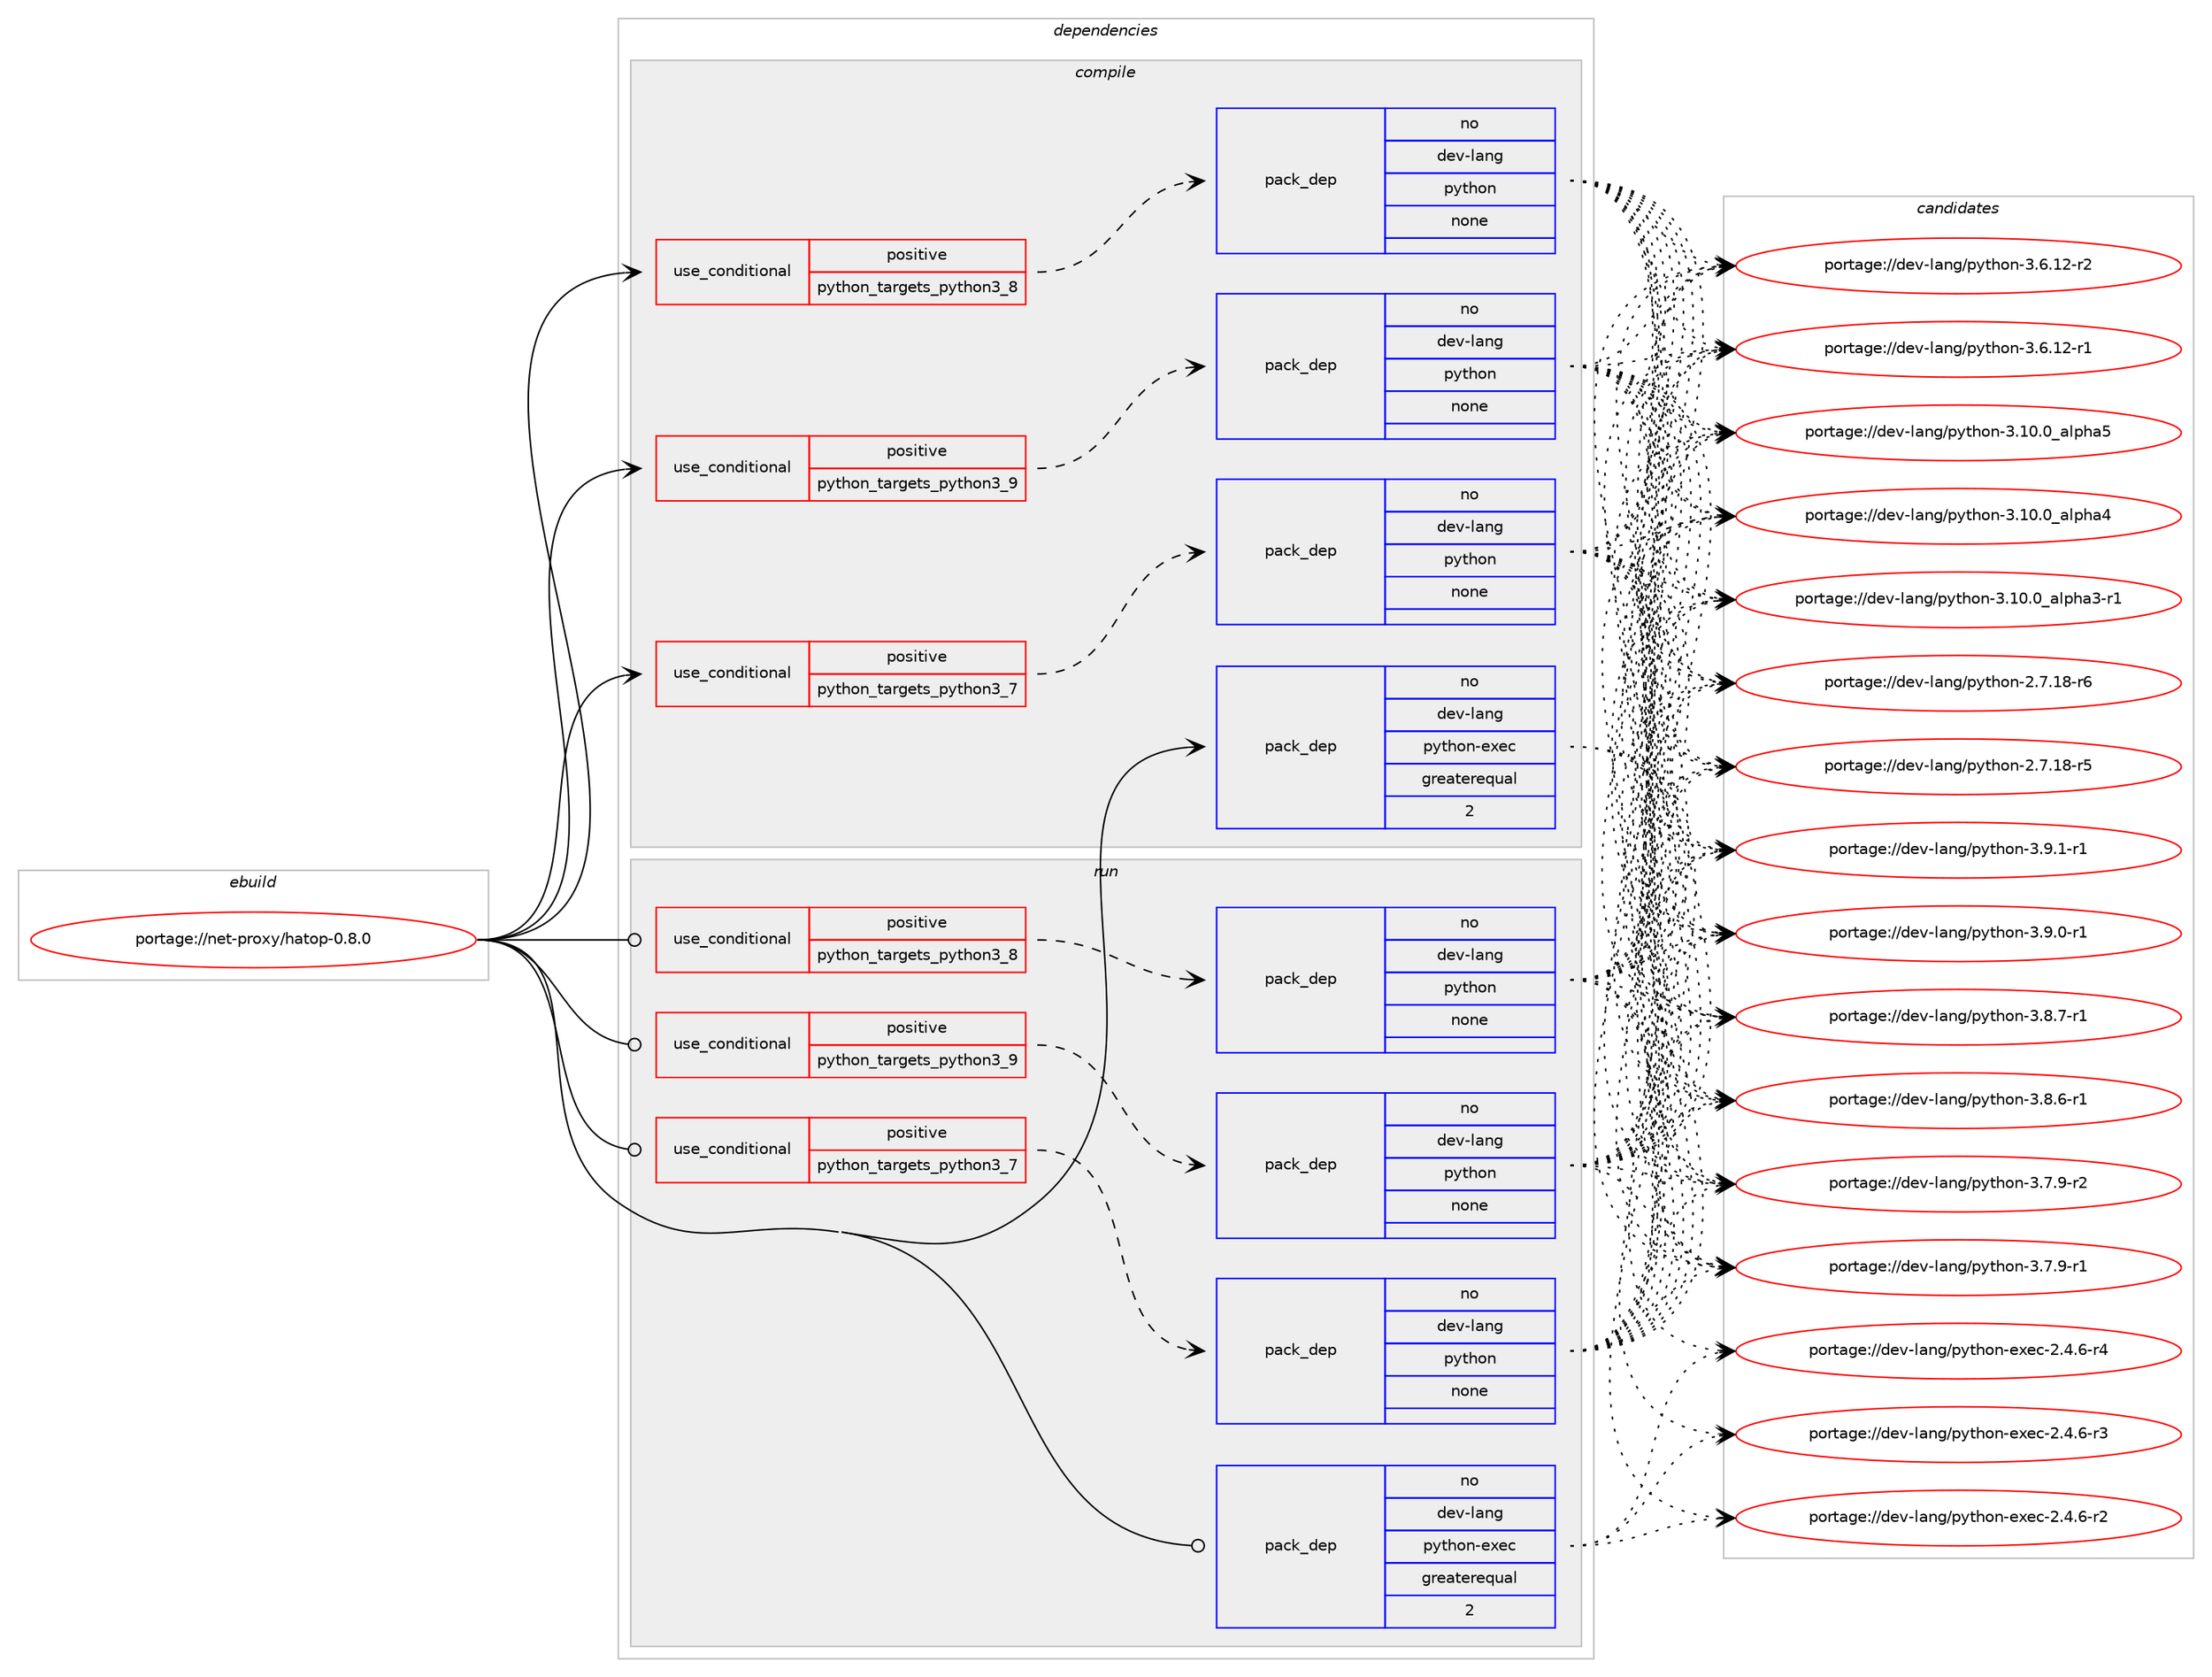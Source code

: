 digraph prolog {

# *************
# Graph options
# *************

newrank=true;
concentrate=true;
compound=true;
graph [rankdir=LR,fontname=Helvetica,fontsize=10,ranksep=1.5];#, ranksep=2.5, nodesep=0.2];
edge  [arrowhead=vee];
node  [fontname=Helvetica,fontsize=10];

# **********
# The ebuild
# **********

subgraph cluster_leftcol {
color=gray;
rank=same;
label=<<i>ebuild</i>>;
id [label="portage://net-proxy/hatop-0.8.0", color=red, width=4, href="../net-proxy/hatop-0.8.0.svg"];
}

# ****************
# The dependencies
# ****************

subgraph cluster_midcol {
color=gray;
label=<<i>dependencies</i>>;
subgraph cluster_compile {
fillcolor="#eeeeee";
style=filled;
label=<<i>compile</i>>;
subgraph cond5106 {
dependency16434 [label=<<TABLE BORDER="0" CELLBORDER="1" CELLSPACING="0" CELLPADDING="4"><TR><TD ROWSPAN="3" CELLPADDING="10">use_conditional</TD></TR><TR><TD>positive</TD></TR><TR><TD>python_targets_python3_7</TD></TR></TABLE>>, shape=none, color=red];
subgraph pack11203 {
dependency16435 [label=<<TABLE BORDER="0" CELLBORDER="1" CELLSPACING="0" CELLPADDING="4" WIDTH="220"><TR><TD ROWSPAN="6" CELLPADDING="30">pack_dep</TD></TR><TR><TD WIDTH="110">no</TD></TR><TR><TD>dev-lang</TD></TR><TR><TD>python</TD></TR><TR><TD>none</TD></TR><TR><TD></TD></TR></TABLE>>, shape=none, color=blue];
}
dependency16434:e -> dependency16435:w [weight=20,style="dashed",arrowhead="vee"];
}
id:e -> dependency16434:w [weight=20,style="solid",arrowhead="vee"];
subgraph cond5107 {
dependency16436 [label=<<TABLE BORDER="0" CELLBORDER="1" CELLSPACING="0" CELLPADDING="4"><TR><TD ROWSPAN="3" CELLPADDING="10">use_conditional</TD></TR><TR><TD>positive</TD></TR><TR><TD>python_targets_python3_8</TD></TR></TABLE>>, shape=none, color=red];
subgraph pack11204 {
dependency16437 [label=<<TABLE BORDER="0" CELLBORDER="1" CELLSPACING="0" CELLPADDING="4" WIDTH="220"><TR><TD ROWSPAN="6" CELLPADDING="30">pack_dep</TD></TR><TR><TD WIDTH="110">no</TD></TR><TR><TD>dev-lang</TD></TR><TR><TD>python</TD></TR><TR><TD>none</TD></TR><TR><TD></TD></TR></TABLE>>, shape=none, color=blue];
}
dependency16436:e -> dependency16437:w [weight=20,style="dashed",arrowhead="vee"];
}
id:e -> dependency16436:w [weight=20,style="solid",arrowhead="vee"];
subgraph cond5108 {
dependency16438 [label=<<TABLE BORDER="0" CELLBORDER="1" CELLSPACING="0" CELLPADDING="4"><TR><TD ROWSPAN="3" CELLPADDING="10">use_conditional</TD></TR><TR><TD>positive</TD></TR><TR><TD>python_targets_python3_9</TD></TR></TABLE>>, shape=none, color=red];
subgraph pack11205 {
dependency16439 [label=<<TABLE BORDER="0" CELLBORDER="1" CELLSPACING="0" CELLPADDING="4" WIDTH="220"><TR><TD ROWSPAN="6" CELLPADDING="30">pack_dep</TD></TR><TR><TD WIDTH="110">no</TD></TR><TR><TD>dev-lang</TD></TR><TR><TD>python</TD></TR><TR><TD>none</TD></TR><TR><TD></TD></TR></TABLE>>, shape=none, color=blue];
}
dependency16438:e -> dependency16439:w [weight=20,style="dashed",arrowhead="vee"];
}
id:e -> dependency16438:w [weight=20,style="solid",arrowhead="vee"];
subgraph pack11206 {
dependency16440 [label=<<TABLE BORDER="0" CELLBORDER="1" CELLSPACING="0" CELLPADDING="4" WIDTH="220"><TR><TD ROWSPAN="6" CELLPADDING="30">pack_dep</TD></TR><TR><TD WIDTH="110">no</TD></TR><TR><TD>dev-lang</TD></TR><TR><TD>python-exec</TD></TR><TR><TD>greaterequal</TD></TR><TR><TD>2</TD></TR></TABLE>>, shape=none, color=blue];
}
id:e -> dependency16440:w [weight=20,style="solid",arrowhead="vee"];
}
subgraph cluster_compileandrun {
fillcolor="#eeeeee";
style=filled;
label=<<i>compile and run</i>>;
}
subgraph cluster_run {
fillcolor="#eeeeee";
style=filled;
label=<<i>run</i>>;
subgraph cond5109 {
dependency16441 [label=<<TABLE BORDER="0" CELLBORDER="1" CELLSPACING="0" CELLPADDING="4"><TR><TD ROWSPAN="3" CELLPADDING="10">use_conditional</TD></TR><TR><TD>positive</TD></TR><TR><TD>python_targets_python3_7</TD></TR></TABLE>>, shape=none, color=red];
subgraph pack11207 {
dependency16442 [label=<<TABLE BORDER="0" CELLBORDER="1" CELLSPACING="0" CELLPADDING="4" WIDTH="220"><TR><TD ROWSPAN="6" CELLPADDING="30">pack_dep</TD></TR><TR><TD WIDTH="110">no</TD></TR><TR><TD>dev-lang</TD></TR><TR><TD>python</TD></TR><TR><TD>none</TD></TR><TR><TD></TD></TR></TABLE>>, shape=none, color=blue];
}
dependency16441:e -> dependency16442:w [weight=20,style="dashed",arrowhead="vee"];
}
id:e -> dependency16441:w [weight=20,style="solid",arrowhead="odot"];
subgraph cond5110 {
dependency16443 [label=<<TABLE BORDER="0" CELLBORDER="1" CELLSPACING="0" CELLPADDING="4"><TR><TD ROWSPAN="3" CELLPADDING="10">use_conditional</TD></TR><TR><TD>positive</TD></TR><TR><TD>python_targets_python3_8</TD></TR></TABLE>>, shape=none, color=red];
subgraph pack11208 {
dependency16444 [label=<<TABLE BORDER="0" CELLBORDER="1" CELLSPACING="0" CELLPADDING="4" WIDTH="220"><TR><TD ROWSPAN="6" CELLPADDING="30">pack_dep</TD></TR><TR><TD WIDTH="110">no</TD></TR><TR><TD>dev-lang</TD></TR><TR><TD>python</TD></TR><TR><TD>none</TD></TR><TR><TD></TD></TR></TABLE>>, shape=none, color=blue];
}
dependency16443:e -> dependency16444:w [weight=20,style="dashed",arrowhead="vee"];
}
id:e -> dependency16443:w [weight=20,style="solid",arrowhead="odot"];
subgraph cond5111 {
dependency16445 [label=<<TABLE BORDER="0" CELLBORDER="1" CELLSPACING="0" CELLPADDING="4"><TR><TD ROWSPAN="3" CELLPADDING="10">use_conditional</TD></TR><TR><TD>positive</TD></TR><TR><TD>python_targets_python3_9</TD></TR></TABLE>>, shape=none, color=red];
subgraph pack11209 {
dependency16446 [label=<<TABLE BORDER="0" CELLBORDER="1" CELLSPACING="0" CELLPADDING="4" WIDTH="220"><TR><TD ROWSPAN="6" CELLPADDING="30">pack_dep</TD></TR><TR><TD WIDTH="110">no</TD></TR><TR><TD>dev-lang</TD></TR><TR><TD>python</TD></TR><TR><TD>none</TD></TR><TR><TD></TD></TR></TABLE>>, shape=none, color=blue];
}
dependency16445:e -> dependency16446:w [weight=20,style="dashed",arrowhead="vee"];
}
id:e -> dependency16445:w [weight=20,style="solid",arrowhead="odot"];
subgraph pack11210 {
dependency16447 [label=<<TABLE BORDER="0" CELLBORDER="1" CELLSPACING="0" CELLPADDING="4" WIDTH="220"><TR><TD ROWSPAN="6" CELLPADDING="30">pack_dep</TD></TR><TR><TD WIDTH="110">no</TD></TR><TR><TD>dev-lang</TD></TR><TR><TD>python-exec</TD></TR><TR><TD>greaterequal</TD></TR><TR><TD>2</TD></TR></TABLE>>, shape=none, color=blue];
}
id:e -> dependency16447:w [weight=20,style="solid",arrowhead="odot"];
}
}

# **************
# The candidates
# **************

subgraph cluster_choices {
rank=same;
color=gray;
label=<<i>candidates</i>>;

subgraph choice11203 {
color=black;
nodesep=1;
choice1001011184510897110103471121211161041111104551465746494511449 [label="portage://dev-lang/python-3.9.1-r1", color=red, width=4,href="../dev-lang/python-3.9.1-r1.svg"];
choice1001011184510897110103471121211161041111104551465746484511449 [label="portage://dev-lang/python-3.9.0-r1", color=red, width=4,href="../dev-lang/python-3.9.0-r1.svg"];
choice1001011184510897110103471121211161041111104551465646554511449 [label="portage://dev-lang/python-3.8.7-r1", color=red, width=4,href="../dev-lang/python-3.8.7-r1.svg"];
choice1001011184510897110103471121211161041111104551465646544511449 [label="portage://dev-lang/python-3.8.6-r1", color=red, width=4,href="../dev-lang/python-3.8.6-r1.svg"];
choice1001011184510897110103471121211161041111104551465546574511450 [label="portage://dev-lang/python-3.7.9-r2", color=red, width=4,href="../dev-lang/python-3.7.9-r2.svg"];
choice1001011184510897110103471121211161041111104551465546574511449 [label="portage://dev-lang/python-3.7.9-r1", color=red, width=4,href="../dev-lang/python-3.7.9-r1.svg"];
choice100101118451089711010347112121116104111110455146544649504511450 [label="portage://dev-lang/python-3.6.12-r2", color=red, width=4,href="../dev-lang/python-3.6.12-r2.svg"];
choice100101118451089711010347112121116104111110455146544649504511449 [label="portage://dev-lang/python-3.6.12-r1", color=red, width=4,href="../dev-lang/python-3.6.12-r1.svg"];
choice1001011184510897110103471121211161041111104551464948464895971081121049753 [label="portage://dev-lang/python-3.10.0_alpha5", color=red, width=4,href="../dev-lang/python-3.10.0_alpha5.svg"];
choice1001011184510897110103471121211161041111104551464948464895971081121049752 [label="portage://dev-lang/python-3.10.0_alpha4", color=red, width=4,href="../dev-lang/python-3.10.0_alpha4.svg"];
choice10010111845108971101034711212111610411111045514649484648959710811210497514511449 [label="portage://dev-lang/python-3.10.0_alpha3-r1", color=red, width=4,href="../dev-lang/python-3.10.0_alpha3-r1.svg"];
choice100101118451089711010347112121116104111110455046554649564511454 [label="portage://dev-lang/python-2.7.18-r6", color=red, width=4,href="../dev-lang/python-2.7.18-r6.svg"];
choice100101118451089711010347112121116104111110455046554649564511453 [label="portage://dev-lang/python-2.7.18-r5", color=red, width=4,href="../dev-lang/python-2.7.18-r5.svg"];
dependency16435:e -> choice1001011184510897110103471121211161041111104551465746494511449:w [style=dotted,weight="100"];
dependency16435:e -> choice1001011184510897110103471121211161041111104551465746484511449:w [style=dotted,weight="100"];
dependency16435:e -> choice1001011184510897110103471121211161041111104551465646554511449:w [style=dotted,weight="100"];
dependency16435:e -> choice1001011184510897110103471121211161041111104551465646544511449:w [style=dotted,weight="100"];
dependency16435:e -> choice1001011184510897110103471121211161041111104551465546574511450:w [style=dotted,weight="100"];
dependency16435:e -> choice1001011184510897110103471121211161041111104551465546574511449:w [style=dotted,weight="100"];
dependency16435:e -> choice100101118451089711010347112121116104111110455146544649504511450:w [style=dotted,weight="100"];
dependency16435:e -> choice100101118451089711010347112121116104111110455146544649504511449:w [style=dotted,weight="100"];
dependency16435:e -> choice1001011184510897110103471121211161041111104551464948464895971081121049753:w [style=dotted,weight="100"];
dependency16435:e -> choice1001011184510897110103471121211161041111104551464948464895971081121049752:w [style=dotted,weight="100"];
dependency16435:e -> choice10010111845108971101034711212111610411111045514649484648959710811210497514511449:w [style=dotted,weight="100"];
dependency16435:e -> choice100101118451089711010347112121116104111110455046554649564511454:w [style=dotted,weight="100"];
dependency16435:e -> choice100101118451089711010347112121116104111110455046554649564511453:w [style=dotted,weight="100"];
}
subgraph choice11204 {
color=black;
nodesep=1;
choice1001011184510897110103471121211161041111104551465746494511449 [label="portage://dev-lang/python-3.9.1-r1", color=red, width=4,href="../dev-lang/python-3.9.1-r1.svg"];
choice1001011184510897110103471121211161041111104551465746484511449 [label="portage://dev-lang/python-3.9.0-r1", color=red, width=4,href="../dev-lang/python-3.9.0-r1.svg"];
choice1001011184510897110103471121211161041111104551465646554511449 [label="portage://dev-lang/python-3.8.7-r1", color=red, width=4,href="../dev-lang/python-3.8.7-r1.svg"];
choice1001011184510897110103471121211161041111104551465646544511449 [label="portage://dev-lang/python-3.8.6-r1", color=red, width=4,href="../dev-lang/python-3.8.6-r1.svg"];
choice1001011184510897110103471121211161041111104551465546574511450 [label="portage://dev-lang/python-3.7.9-r2", color=red, width=4,href="../dev-lang/python-3.7.9-r2.svg"];
choice1001011184510897110103471121211161041111104551465546574511449 [label="portage://dev-lang/python-3.7.9-r1", color=red, width=4,href="../dev-lang/python-3.7.9-r1.svg"];
choice100101118451089711010347112121116104111110455146544649504511450 [label="portage://dev-lang/python-3.6.12-r2", color=red, width=4,href="../dev-lang/python-3.6.12-r2.svg"];
choice100101118451089711010347112121116104111110455146544649504511449 [label="portage://dev-lang/python-3.6.12-r1", color=red, width=4,href="../dev-lang/python-3.6.12-r1.svg"];
choice1001011184510897110103471121211161041111104551464948464895971081121049753 [label="portage://dev-lang/python-3.10.0_alpha5", color=red, width=4,href="../dev-lang/python-3.10.0_alpha5.svg"];
choice1001011184510897110103471121211161041111104551464948464895971081121049752 [label="portage://dev-lang/python-3.10.0_alpha4", color=red, width=4,href="../dev-lang/python-3.10.0_alpha4.svg"];
choice10010111845108971101034711212111610411111045514649484648959710811210497514511449 [label="portage://dev-lang/python-3.10.0_alpha3-r1", color=red, width=4,href="../dev-lang/python-3.10.0_alpha3-r1.svg"];
choice100101118451089711010347112121116104111110455046554649564511454 [label="portage://dev-lang/python-2.7.18-r6", color=red, width=4,href="../dev-lang/python-2.7.18-r6.svg"];
choice100101118451089711010347112121116104111110455046554649564511453 [label="portage://dev-lang/python-2.7.18-r5", color=red, width=4,href="../dev-lang/python-2.7.18-r5.svg"];
dependency16437:e -> choice1001011184510897110103471121211161041111104551465746494511449:w [style=dotted,weight="100"];
dependency16437:e -> choice1001011184510897110103471121211161041111104551465746484511449:w [style=dotted,weight="100"];
dependency16437:e -> choice1001011184510897110103471121211161041111104551465646554511449:w [style=dotted,weight="100"];
dependency16437:e -> choice1001011184510897110103471121211161041111104551465646544511449:w [style=dotted,weight="100"];
dependency16437:e -> choice1001011184510897110103471121211161041111104551465546574511450:w [style=dotted,weight="100"];
dependency16437:e -> choice1001011184510897110103471121211161041111104551465546574511449:w [style=dotted,weight="100"];
dependency16437:e -> choice100101118451089711010347112121116104111110455146544649504511450:w [style=dotted,weight="100"];
dependency16437:e -> choice100101118451089711010347112121116104111110455146544649504511449:w [style=dotted,weight="100"];
dependency16437:e -> choice1001011184510897110103471121211161041111104551464948464895971081121049753:w [style=dotted,weight="100"];
dependency16437:e -> choice1001011184510897110103471121211161041111104551464948464895971081121049752:w [style=dotted,weight="100"];
dependency16437:e -> choice10010111845108971101034711212111610411111045514649484648959710811210497514511449:w [style=dotted,weight="100"];
dependency16437:e -> choice100101118451089711010347112121116104111110455046554649564511454:w [style=dotted,weight="100"];
dependency16437:e -> choice100101118451089711010347112121116104111110455046554649564511453:w [style=dotted,weight="100"];
}
subgraph choice11205 {
color=black;
nodesep=1;
choice1001011184510897110103471121211161041111104551465746494511449 [label="portage://dev-lang/python-3.9.1-r1", color=red, width=4,href="../dev-lang/python-3.9.1-r1.svg"];
choice1001011184510897110103471121211161041111104551465746484511449 [label="portage://dev-lang/python-3.9.0-r1", color=red, width=4,href="../dev-lang/python-3.9.0-r1.svg"];
choice1001011184510897110103471121211161041111104551465646554511449 [label="portage://dev-lang/python-3.8.7-r1", color=red, width=4,href="../dev-lang/python-3.8.7-r1.svg"];
choice1001011184510897110103471121211161041111104551465646544511449 [label="portage://dev-lang/python-3.8.6-r1", color=red, width=4,href="../dev-lang/python-3.8.6-r1.svg"];
choice1001011184510897110103471121211161041111104551465546574511450 [label="portage://dev-lang/python-3.7.9-r2", color=red, width=4,href="../dev-lang/python-3.7.9-r2.svg"];
choice1001011184510897110103471121211161041111104551465546574511449 [label="portage://dev-lang/python-3.7.9-r1", color=red, width=4,href="../dev-lang/python-3.7.9-r1.svg"];
choice100101118451089711010347112121116104111110455146544649504511450 [label="portage://dev-lang/python-3.6.12-r2", color=red, width=4,href="../dev-lang/python-3.6.12-r2.svg"];
choice100101118451089711010347112121116104111110455146544649504511449 [label="portage://dev-lang/python-3.6.12-r1", color=red, width=4,href="../dev-lang/python-3.6.12-r1.svg"];
choice1001011184510897110103471121211161041111104551464948464895971081121049753 [label="portage://dev-lang/python-3.10.0_alpha5", color=red, width=4,href="../dev-lang/python-3.10.0_alpha5.svg"];
choice1001011184510897110103471121211161041111104551464948464895971081121049752 [label="portage://dev-lang/python-3.10.0_alpha4", color=red, width=4,href="../dev-lang/python-3.10.0_alpha4.svg"];
choice10010111845108971101034711212111610411111045514649484648959710811210497514511449 [label="portage://dev-lang/python-3.10.0_alpha3-r1", color=red, width=4,href="../dev-lang/python-3.10.0_alpha3-r1.svg"];
choice100101118451089711010347112121116104111110455046554649564511454 [label="portage://dev-lang/python-2.7.18-r6", color=red, width=4,href="../dev-lang/python-2.7.18-r6.svg"];
choice100101118451089711010347112121116104111110455046554649564511453 [label="portage://dev-lang/python-2.7.18-r5", color=red, width=4,href="../dev-lang/python-2.7.18-r5.svg"];
dependency16439:e -> choice1001011184510897110103471121211161041111104551465746494511449:w [style=dotted,weight="100"];
dependency16439:e -> choice1001011184510897110103471121211161041111104551465746484511449:w [style=dotted,weight="100"];
dependency16439:e -> choice1001011184510897110103471121211161041111104551465646554511449:w [style=dotted,weight="100"];
dependency16439:e -> choice1001011184510897110103471121211161041111104551465646544511449:w [style=dotted,weight="100"];
dependency16439:e -> choice1001011184510897110103471121211161041111104551465546574511450:w [style=dotted,weight="100"];
dependency16439:e -> choice1001011184510897110103471121211161041111104551465546574511449:w [style=dotted,weight="100"];
dependency16439:e -> choice100101118451089711010347112121116104111110455146544649504511450:w [style=dotted,weight="100"];
dependency16439:e -> choice100101118451089711010347112121116104111110455146544649504511449:w [style=dotted,weight="100"];
dependency16439:e -> choice1001011184510897110103471121211161041111104551464948464895971081121049753:w [style=dotted,weight="100"];
dependency16439:e -> choice1001011184510897110103471121211161041111104551464948464895971081121049752:w [style=dotted,weight="100"];
dependency16439:e -> choice10010111845108971101034711212111610411111045514649484648959710811210497514511449:w [style=dotted,weight="100"];
dependency16439:e -> choice100101118451089711010347112121116104111110455046554649564511454:w [style=dotted,weight="100"];
dependency16439:e -> choice100101118451089711010347112121116104111110455046554649564511453:w [style=dotted,weight="100"];
}
subgraph choice11206 {
color=black;
nodesep=1;
choice10010111845108971101034711212111610411111045101120101994550465246544511452 [label="portage://dev-lang/python-exec-2.4.6-r4", color=red, width=4,href="../dev-lang/python-exec-2.4.6-r4.svg"];
choice10010111845108971101034711212111610411111045101120101994550465246544511451 [label="portage://dev-lang/python-exec-2.4.6-r3", color=red, width=4,href="../dev-lang/python-exec-2.4.6-r3.svg"];
choice10010111845108971101034711212111610411111045101120101994550465246544511450 [label="portage://dev-lang/python-exec-2.4.6-r2", color=red, width=4,href="../dev-lang/python-exec-2.4.6-r2.svg"];
dependency16440:e -> choice10010111845108971101034711212111610411111045101120101994550465246544511452:w [style=dotted,weight="100"];
dependency16440:e -> choice10010111845108971101034711212111610411111045101120101994550465246544511451:w [style=dotted,weight="100"];
dependency16440:e -> choice10010111845108971101034711212111610411111045101120101994550465246544511450:w [style=dotted,weight="100"];
}
subgraph choice11207 {
color=black;
nodesep=1;
choice1001011184510897110103471121211161041111104551465746494511449 [label="portage://dev-lang/python-3.9.1-r1", color=red, width=4,href="../dev-lang/python-3.9.1-r1.svg"];
choice1001011184510897110103471121211161041111104551465746484511449 [label="portage://dev-lang/python-3.9.0-r1", color=red, width=4,href="../dev-lang/python-3.9.0-r1.svg"];
choice1001011184510897110103471121211161041111104551465646554511449 [label="portage://dev-lang/python-3.8.7-r1", color=red, width=4,href="../dev-lang/python-3.8.7-r1.svg"];
choice1001011184510897110103471121211161041111104551465646544511449 [label="portage://dev-lang/python-3.8.6-r1", color=red, width=4,href="../dev-lang/python-3.8.6-r1.svg"];
choice1001011184510897110103471121211161041111104551465546574511450 [label="portage://dev-lang/python-3.7.9-r2", color=red, width=4,href="../dev-lang/python-3.7.9-r2.svg"];
choice1001011184510897110103471121211161041111104551465546574511449 [label="portage://dev-lang/python-3.7.9-r1", color=red, width=4,href="../dev-lang/python-3.7.9-r1.svg"];
choice100101118451089711010347112121116104111110455146544649504511450 [label="portage://dev-lang/python-3.6.12-r2", color=red, width=4,href="../dev-lang/python-3.6.12-r2.svg"];
choice100101118451089711010347112121116104111110455146544649504511449 [label="portage://dev-lang/python-3.6.12-r1", color=red, width=4,href="../dev-lang/python-3.6.12-r1.svg"];
choice1001011184510897110103471121211161041111104551464948464895971081121049753 [label="portage://dev-lang/python-3.10.0_alpha5", color=red, width=4,href="../dev-lang/python-3.10.0_alpha5.svg"];
choice1001011184510897110103471121211161041111104551464948464895971081121049752 [label="portage://dev-lang/python-3.10.0_alpha4", color=red, width=4,href="../dev-lang/python-3.10.0_alpha4.svg"];
choice10010111845108971101034711212111610411111045514649484648959710811210497514511449 [label="portage://dev-lang/python-3.10.0_alpha3-r1", color=red, width=4,href="../dev-lang/python-3.10.0_alpha3-r1.svg"];
choice100101118451089711010347112121116104111110455046554649564511454 [label="portage://dev-lang/python-2.7.18-r6", color=red, width=4,href="../dev-lang/python-2.7.18-r6.svg"];
choice100101118451089711010347112121116104111110455046554649564511453 [label="portage://dev-lang/python-2.7.18-r5", color=red, width=4,href="../dev-lang/python-2.7.18-r5.svg"];
dependency16442:e -> choice1001011184510897110103471121211161041111104551465746494511449:w [style=dotted,weight="100"];
dependency16442:e -> choice1001011184510897110103471121211161041111104551465746484511449:w [style=dotted,weight="100"];
dependency16442:e -> choice1001011184510897110103471121211161041111104551465646554511449:w [style=dotted,weight="100"];
dependency16442:e -> choice1001011184510897110103471121211161041111104551465646544511449:w [style=dotted,weight="100"];
dependency16442:e -> choice1001011184510897110103471121211161041111104551465546574511450:w [style=dotted,weight="100"];
dependency16442:e -> choice1001011184510897110103471121211161041111104551465546574511449:w [style=dotted,weight="100"];
dependency16442:e -> choice100101118451089711010347112121116104111110455146544649504511450:w [style=dotted,weight="100"];
dependency16442:e -> choice100101118451089711010347112121116104111110455146544649504511449:w [style=dotted,weight="100"];
dependency16442:e -> choice1001011184510897110103471121211161041111104551464948464895971081121049753:w [style=dotted,weight="100"];
dependency16442:e -> choice1001011184510897110103471121211161041111104551464948464895971081121049752:w [style=dotted,weight="100"];
dependency16442:e -> choice10010111845108971101034711212111610411111045514649484648959710811210497514511449:w [style=dotted,weight="100"];
dependency16442:e -> choice100101118451089711010347112121116104111110455046554649564511454:w [style=dotted,weight="100"];
dependency16442:e -> choice100101118451089711010347112121116104111110455046554649564511453:w [style=dotted,weight="100"];
}
subgraph choice11208 {
color=black;
nodesep=1;
choice1001011184510897110103471121211161041111104551465746494511449 [label="portage://dev-lang/python-3.9.1-r1", color=red, width=4,href="../dev-lang/python-3.9.1-r1.svg"];
choice1001011184510897110103471121211161041111104551465746484511449 [label="portage://dev-lang/python-3.9.0-r1", color=red, width=4,href="../dev-lang/python-3.9.0-r1.svg"];
choice1001011184510897110103471121211161041111104551465646554511449 [label="portage://dev-lang/python-3.8.7-r1", color=red, width=4,href="../dev-lang/python-3.8.7-r1.svg"];
choice1001011184510897110103471121211161041111104551465646544511449 [label="portage://dev-lang/python-3.8.6-r1", color=red, width=4,href="../dev-lang/python-3.8.6-r1.svg"];
choice1001011184510897110103471121211161041111104551465546574511450 [label="portage://dev-lang/python-3.7.9-r2", color=red, width=4,href="../dev-lang/python-3.7.9-r2.svg"];
choice1001011184510897110103471121211161041111104551465546574511449 [label="portage://dev-lang/python-3.7.9-r1", color=red, width=4,href="../dev-lang/python-3.7.9-r1.svg"];
choice100101118451089711010347112121116104111110455146544649504511450 [label="portage://dev-lang/python-3.6.12-r2", color=red, width=4,href="../dev-lang/python-3.6.12-r2.svg"];
choice100101118451089711010347112121116104111110455146544649504511449 [label="portage://dev-lang/python-3.6.12-r1", color=red, width=4,href="../dev-lang/python-3.6.12-r1.svg"];
choice1001011184510897110103471121211161041111104551464948464895971081121049753 [label="portage://dev-lang/python-3.10.0_alpha5", color=red, width=4,href="../dev-lang/python-3.10.0_alpha5.svg"];
choice1001011184510897110103471121211161041111104551464948464895971081121049752 [label="portage://dev-lang/python-3.10.0_alpha4", color=red, width=4,href="../dev-lang/python-3.10.0_alpha4.svg"];
choice10010111845108971101034711212111610411111045514649484648959710811210497514511449 [label="portage://dev-lang/python-3.10.0_alpha3-r1", color=red, width=4,href="../dev-lang/python-3.10.0_alpha3-r1.svg"];
choice100101118451089711010347112121116104111110455046554649564511454 [label="portage://dev-lang/python-2.7.18-r6", color=red, width=4,href="../dev-lang/python-2.7.18-r6.svg"];
choice100101118451089711010347112121116104111110455046554649564511453 [label="portage://dev-lang/python-2.7.18-r5", color=red, width=4,href="../dev-lang/python-2.7.18-r5.svg"];
dependency16444:e -> choice1001011184510897110103471121211161041111104551465746494511449:w [style=dotted,weight="100"];
dependency16444:e -> choice1001011184510897110103471121211161041111104551465746484511449:w [style=dotted,weight="100"];
dependency16444:e -> choice1001011184510897110103471121211161041111104551465646554511449:w [style=dotted,weight="100"];
dependency16444:e -> choice1001011184510897110103471121211161041111104551465646544511449:w [style=dotted,weight="100"];
dependency16444:e -> choice1001011184510897110103471121211161041111104551465546574511450:w [style=dotted,weight="100"];
dependency16444:e -> choice1001011184510897110103471121211161041111104551465546574511449:w [style=dotted,weight="100"];
dependency16444:e -> choice100101118451089711010347112121116104111110455146544649504511450:w [style=dotted,weight="100"];
dependency16444:e -> choice100101118451089711010347112121116104111110455146544649504511449:w [style=dotted,weight="100"];
dependency16444:e -> choice1001011184510897110103471121211161041111104551464948464895971081121049753:w [style=dotted,weight="100"];
dependency16444:e -> choice1001011184510897110103471121211161041111104551464948464895971081121049752:w [style=dotted,weight="100"];
dependency16444:e -> choice10010111845108971101034711212111610411111045514649484648959710811210497514511449:w [style=dotted,weight="100"];
dependency16444:e -> choice100101118451089711010347112121116104111110455046554649564511454:w [style=dotted,weight="100"];
dependency16444:e -> choice100101118451089711010347112121116104111110455046554649564511453:w [style=dotted,weight="100"];
}
subgraph choice11209 {
color=black;
nodesep=1;
choice1001011184510897110103471121211161041111104551465746494511449 [label="portage://dev-lang/python-3.9.1-r1", color=red, width=4,href="../dev-lang/python-3.9.1-r1.svg"];
choice1001011184510897110103471121211161041111104551465746484511449 [label="portage://dev-lang/python-3.9.0-r1", color=red, width=4,href="../dev-lang/python-3.9.0-r1.svg"];
choice1001011184510897110103471121211161041111104551465646554511449 [label="portage://dev-lang/python-3.8.7-r1", color=red, width=4,href="../dev-lang/python-3.8.7-r1.svg"];
choice1001011184510897110103471121211161041111104551465646544511449 [label="portage://dev-lang/python-3.8.6-r1", color=red, width=4,href="../dev-lang/python-3.8.6-r1.svg"];
choice1001011184510897110103471121211161041111104551465546574511450 [label="portage://dev-lang/python-3.7.9-r2", color=red, width=4,href="../dev-lang/python-3.7.9-r2.svg"];
choice1001011184510897110103471121211161041111104551465546574511449 [label="portage://dev-lang/python-3.7.9-r1", color=red, width=4,href="../dev-lang/python-3.7.9-r1.svg"];
choice100101118451089711010347112121116104111110455146544649504511450 [label="portage://dev-lang/python-3.6.12-r2", color=red, width=4,href="../dev-lang/python-3.6.12-r2.svg"];
choice100101118451089711010347112121116104111110455146544649504511449 [label="portage://dev-lang/python-3.6.12-r1", color=red, width=4,href="../dev-lang/python-3.6.12-r1.svg"];
choice1001011184510897110103471121211161041111104551464948464895971081121049753 [label="portage://dev-lang/python-3.10.0_alpha5", color=red, width=4,href="../dev-lang/python-3.10.0_alpha5.svg"];
choice1001011184510897110103471121211161041111104551464948464895971081121049752 [label="portage://dev-lang/python-3.10.0_alpha4", color=red, width=4,href="../dev-lang/python-3.10.0_alpha4.svg"];
choice10010111845108971101034711212111610411111045514649484648959710811210497514511449 [label="portage://dev-lang/python-3.10.0_alpha3-r1", color=red, width=4,href="../dev-lang/python-3.10.0_alpha3-r1.svg"];
choice100101118451089711010347112121116104111110455046554649564511454 [label="portage://dev-lang/python-2.7.18-r6", color=red, width=4,href="../dev-lang/python-2.7.18-r6.svg"];
choice100101118451089711010347112121116104111110455046554649564511453 [label="portage://dev-lang/python-2.7.18-r5", color=red, width=4,href="../dev-lang/python-2.7.18-r5.svg"];
dependency16446:e -> choice1001011184510897110103471121211161041111104551465746494511449:w [style=dotted,weight="100"];
dependency16446:e -> choice1001011184510897110103471121211161041111104551465746484511449:w [style=dotted,weight="100"];
dependency16446:e -> choice1001011184510897110103471121211161041111104551465646554511449:w [style=dotted,weight="100"];
dependency16446:e -> choice1001011184510897110103471121211161041111104551465646544511449:w [style=dotted,weight="100"];
dependency16446:e -> choice1001011184510897110103471121211161041111104551465546574511450:w [style=dotted,weight="100"];
dependency16446:e -> choice1001011184510897110103471121211161041111104551465546574511449:w [style=dotted,weight="100"];
dependency16446:e -> choice100101118451089711010347112121116104111110455146544649504511450:w [style=dotted,weight="100"];
dependency16446:e -> choice100101118451089711010347112121116104111110455146544649504511449:w [style=dotted,weight="100"];
dependency16446:e -> choice1001011184510897110103471121211161041111104551464948464895971081121049753:w [style=dotted,weight="100"];
dependency16446:e -> choice1001011184510897110103471121211161041111104551464948464895971081121049752:w [style=dotted,weight="100"];
dependency16446:e -> choice10010111845108971101034711212111610411111045514649484648959710811210497514511449:w [style=dotted,weight="100"];
dependency16446:e -> choice100101118451089711010347112121116104111110455046554649564511454:w [style=dotted,weight="100"];
dependency16446:e -> choice100101118451089711010347112121116104111110455046554649564511453:w [style=dotted,weight="100"];
}
subgraph choice11210 {
color=black;
nodesep=1;
choice10010111845108971101034711212111610411111045101120101994550465246544511452 [label="portage://dev-lang/python-exec-2.4.6-r4", color=red, width=4,href="../dev-lang/python-exec-2.4.6-r4.svg"];
choice10010111845108971101034711212111610411111045101120101994550465246544511451 [label="portage://dev-lang/python-exec-2.4.6-r3", color=red, width=4,href="../dev-lang/python-exec-2.4.6-r3.svg"];
choice10010111845108971101034711212111610411111045101120101994550465246544511450 [label="portage://dev-lang/python-exec-2.4.6-r2", color=red, width=4,href="../dev-lang/python-exec-2.4.6-r2.svg"];
dependency16447:e -> choice10010111845108971101034711212111610411111045101120101994550465246544511452:w [style=dotted,weight="100"];
dependency16447:e -> choice10010111845108971101034711212111610411111045101120101994550465246544511451:w [style=dotted,weight="100"];
dependency16447:e -> choice10010111845108971101034711212111610411111045101120101994550465246544511450:w [style=dotted,weight="100"];
}
}

}
